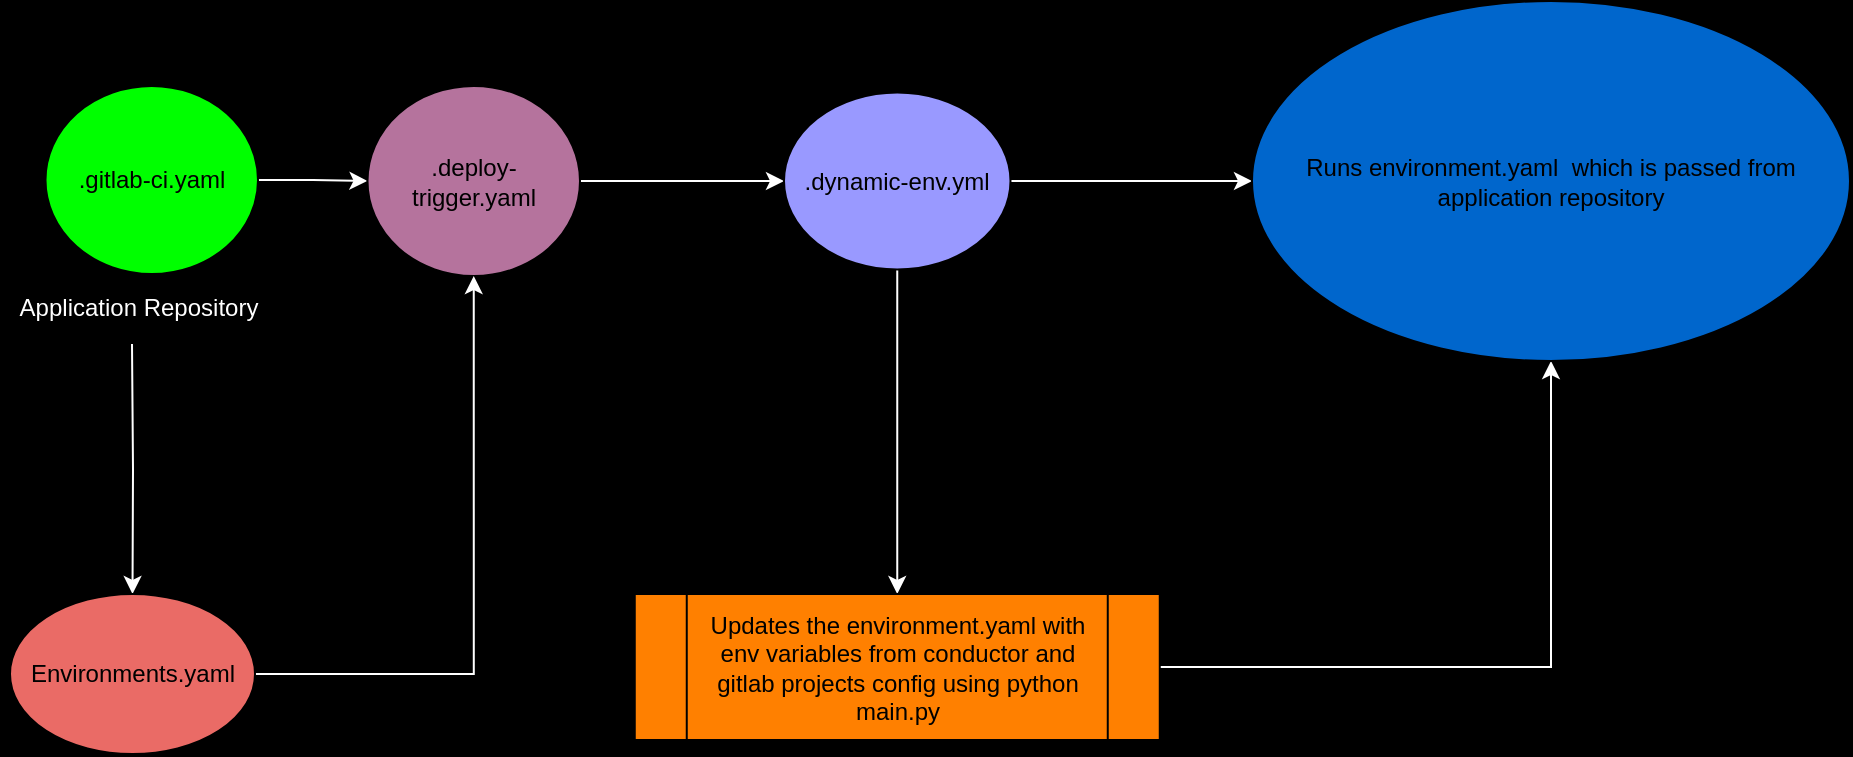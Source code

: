 <mxfile version="22.1.0" type="github">
  <diagram name="Page-1" id="6133507b-19e7-1e82-6fc7-422aa6c4b21f">
    <mxGraphModel dx="1242" dy="788" grid="0" gridSize="10" guides="1" tooltips="1" connect="1" arrows="1" fold="1" page="1" pageScale="1" pageWidth="1100" pageHeight="850" background="#000000" math="0" shadow="0">
      <root>
        <mxCell id="0" />
        <mxCell id="1" parent="0" />
        <mxCell id="U2zFYgUi0tcEFoiji4VH-5" value="" style="edgeStyle=orthogonalEdgeStyle;rounded=0;orthogonalLoop=1;jettySize=auto;html=1;strokeColor=#FFFFFF;" parent="1" source="im4OXi0jit8Vrxe3bHxa-66" target="U2zFYgUi0tcEFoiji4VH-4" edge="1">
          <mxGeometry relative="1" as="geometry" />
        </mxCell>
        <mxCell id="im4OXi0jit8Vrxe3bHxa-66" value=".gitlab-ci.yaml" style="ellipse;whiteSpace=wrap;html=1;fillColor=#00FF00;" parent="1" vertex="1">
          <mxGeometry x="106.75" y="191" width="106.25" height="94" as="geometry" />
        </mxCell>
        <mxCell id="U2zFYgUi0tcEFoiji4VH-14" style="edgeStyle=orthogonalEdgeStyle;rounded=0;orthogonalLoop=1;jettySize=auto;html=1;entryX=0;entryY=0.5;entryDx=0;entryDy=0;strokeColor=#FFFFFF;" parent="1" source="U2zFYgUi0tcEFoiji4VH-4" target="U2zFYgUi0tcEFoiji4VH-7" edge="1">
          <mxGeometry relative="1" as="geometry" />
        </mxCell>
        <mxCell id="U2zFYgUi0tcEFoiji4VH-4" value=".deploy-trigger.yaml" style="ellipse;whiteSpace=wrap;html=1;fillColor=#B5739D;" parent="1" vertex="1">
          <mxGeometry x="267.75" y="191" width="106.25" height="95" as="geometry" />
        </mxCell>
        <mxCell id="U2zFYgUi0tcEFoiji4VH-12" value="" style="edgeStyle=orthogonalEdgeStyle;rounded=0;orthogonalLoop=1;jettySize=auto;html=1;strokeColor=#FFFFFF;" parent="1" target="U2zFYgUi0tcEFoiji4VH-11" edge="1">
          <mxGeometry relative="1" as="geometry">
            <mxPoint x="150" y="320" as="sourcePoint" />
          </mxGeometry>
        </mxCell>
        <mxCell id="U2zFYgUi0tcEFoiji4VH-6" value="&lt;span style=&quot;background-color: rgb(0, 0, 0);&quot;&gt;&lt;font color=&quot;#ffffff&quot;&gt;Application Repository&lt;/font&gt;&lt;/span&gt;" style="text;html=1;align=center;verticalAlign=middle;resizable=0;points=[];autosize=1;strokeColor=none;fillColor=none;" parent="1" vertex="1">
          <mxGeometry x="84" y="289" width="137" height="26" as="geometry" />
        </mxCell>
        <mxCell id="U2zFYgUi0tcEFoiji4VH-17" value="" style="edgeStyle=orthogonalEdgeStyle;rounded=0;orthogonalLoop=1;jettySize=auto;html=1;strokeColor=#FFFFFF;" parent="1" source="U2zFYgUi0tcEFoiji4VH-7" target="U2zFYgUi0tcEFoiji4VH-16" edge="1">
          <mxGeometry relative="1" as="geometry" />
        </mxCell>
        <mxCell id="U2zFYgUi0tcEFoiji4VH-21" value="" style="edgeStyle=orthogonalEdgeStyle;rounded=0;orthogonalLoop=1;jettySize=auto;html=1;strokeColor=#FFFFFF;" parent="1" source="U2zFYgUi0tcEFoiji4VH-7" target="U2zFYgUi0tcEFoiji4VH-20" edge="1">
          <mxGeometry relative="1" as="geometry" />
        </mxCell>
        <mxCell id="U2zFYgUi0tcEFoiji4VH-7" value=".dynamic-env.yml" style="ellipse;whiteSpace=wrap;html=1;fillColor=#9999FF;" parent="1" vertex="1">
          <mxGeometry x="476" y="194.25" width="113.25" height="88.5" as="geometry" />
        </mxCell>
        <mxCell id="U2zFYgUi0tcEFoiji4VH-13" style="edgeStyle=orthogonalEdgeStyle;rounded=0;orthogonalLoop=1;jettySize=auto;html=1;entryX=0.5;entryY=1;entryDx=0;entryDy=0;strokeColor=#FFFFFF;" parent="1" source="U2zFYgUi0tcEFoiji4VH-11" target="U2zFYgUi0tcEFoiji4VH-4" edge="1">
          <mxGeometry relative="1" as="geometry" />
        </mxCell>
        <mxCell id="U2zFYgUi0tcEFoiji4VH-11" value="Environments.yaml&lt;br&gt;" style="ellipse;whiteSpace=wrap;html=1;fillColor=#EA6B66;" parent="1" vertex="1">
          <mxGeometry x="89" y="445" width="122.5" height="80" as="geometry" />
        </mxCell>
        <mxCell id="U2zFYgUi0tcEFoiji4VH-18" style="edgeStyle=orthogonalEdgeStyle;rounded=0;orthogonalLoop=1;jettySize=auto;html=1;entryX=0.5;entryY=1;entryDx=0;entryDy=0;strokeColor=#FFFFFF;" parent="1" source="U2zFYgUi0tcEFoiji4VH-16" target="U2zFYgUi0tcEFoiji4VH-20" edge="1">
          <mxGeometry relative="1" as="geometry">
            <mxPoint x="723.95" y="242.2" as="targetPoint" />
          </mxGeometry>
        </mxCell>
        <mxCell id="U2zFYgUi0tcEFoiji4VH-16" value="Updates the environment.yaml with env variables from conductor and gitlab projects config using python main.py" style="shape=process;whiteSpace=wrap;html=1;backgroundOutline=1;fillColor=#FF8000;" parent="1" vertex="1">
          <mxGeometry x="401.38" y="445" width="262.5" height="73" as="geometry" />
        </mxCell>
        <mxCell id="U2zFYgUi0tcEFoiji4VH-20" value="Runs environment.yaml&amp;nbsp; which is passed from application repository" style="ellipse;whiteSpace=wrap;html=1;fillColor=#0066CC;" parent="1" vertex="1">
          <mxGeometry x="710" y="148.5" width="299" height="180" as="geometry" />
        </mxCell>
      </root>
    </mxGraphModel>
  </diagram>
</mxfile>
